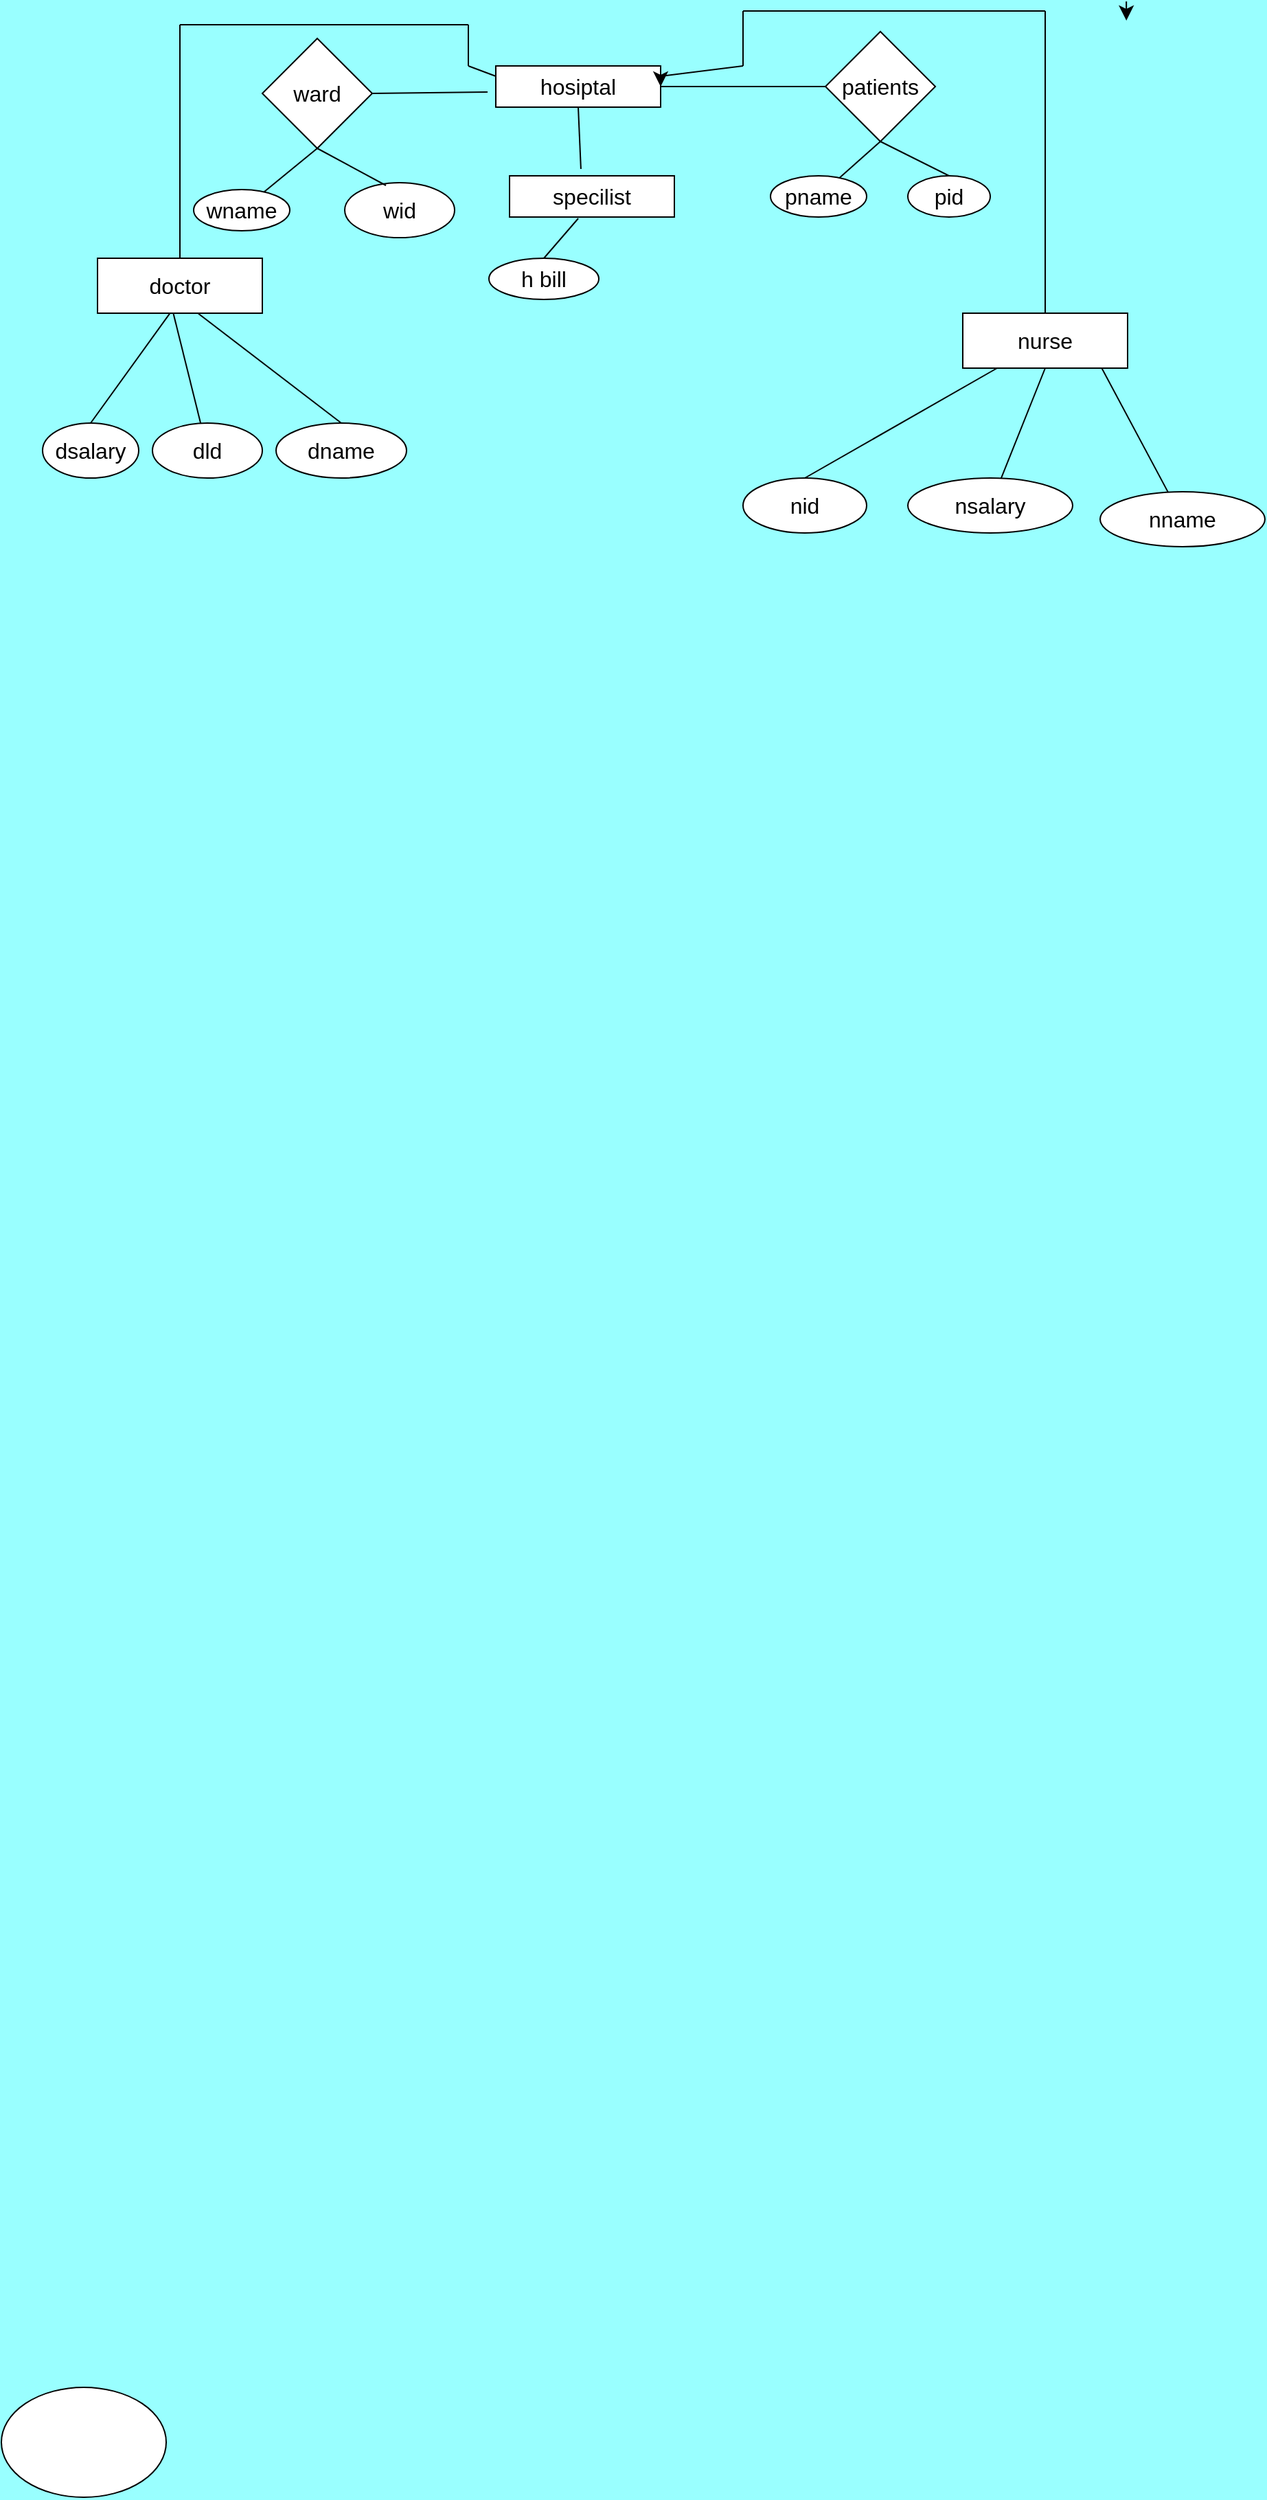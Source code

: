 <mxfile version="22.1.17" type="device">
  <diagram id="R2lEEEUBdFMjLlhIrx00" name="Page-1">
    <mxGraphModel dx="1467" dy="2033" grid="1" gridSize="10" guides="1" tooltips="1" connect="1" arrows="1" fold="1" page="1" pageScale="1" pageWidth="850" pageHeight="1100" background="#99FFFF" math="0" shadow="0" extFonts="Permanent Marker^https://fonts.googleapis.com/css?family=Permanent+Marker">
      <root>
        <mxCell id="0" />
        <mxCell id="1" parent="0" />
        <mxCell id="_ozwlIcFfGgeED4cfXQX-1" value="hosiptal" style="rounded=0;whiteSpace=wrap;html=1;fontSize=16;labelBackgroundColor=none;" vertex="1" parent="1">
          <mxGeometry x="390" y="-500" width="120" height="30" as="geometry" />
        </mxCell>
        <mxCell id="_ozwlIcFfGgeED4cfXQX-2" value="patients" style="rhombus;whiteSpace=wrap;html=1;fontSize=16;labelBackgroundColor=none;rounded=0;" vertex="1" parent="1">
          <mxGeometry x="630" y="-525" width="80" height="80" as="geometry" />
        </mxCell>
        <mxCell id="_ozwlIcFfGgeED4cfXQX-3" value="ward" style="rhombus;whiteSpace=wrap;html=1;fontSize=16;labelBackgroundColor=none;rounded=0;" vertex="1" parent="1">
          <mxGeometry x="220" y="-520" width="80" height="80" as="geometry" />
        </mxCell>
        <mxCell id="_ozwlIcFfGgeED4cfXQX-5" value="dld" style="ellipse;whiteSpace=wrap;html=1;fontSize=16;labelBackgroundColor=none;rounded=0;" vertex="1" parent="1">
          <mxGeometry x="140" y="-240" width="80" height="40" as="geometry" />
        </mxCell>
        <mxCell id="_ozwlIcFfGgeED4cfXQX-6" value="pid" style="ellipse;whiteSpace=wrap;html=1;fontSize=16;labelBackgroundColor=none;rounded=0;" vertex="1" parent="1">
          <mxGeometry x="690" y="-420" width="60" height="30" as="geometry" />
        </mxCell>
        <mxCell id="_ozwlIcFfGgeED4cfXQX-7" value="pname" style="ellipse;whiteSpace=wrap;html=1;fontSize=16;labelBackgroundColor=none;rounded=0;" vertex="1" parent="1">
          <mxGeometry x="590" y="-420" width="70" height="30" as="geometry" />
        </mxCell>
        <mxCell id="_ozwlIcFfGgeED4cfXQX-8" value="wname" style="ellipse;whiteSpace=wrap;html=1;fontSize=16;labelBackgroundColor=none;rounded=0;" vertex="1" parent="1">
          <mxGeometry x="170" y="-410" width="70" height="30" as="geometry" />
        </mxCell>
        <mxCell id="_ozwlIcFfGgeED4cfXQX-9" value="wid" style="ellipse;whiteSpace=wrap;html=1;fontSize=16;labelBackgroundColor=none;rounded=0;" vertex="1" parent="1">
          <mxGeometry x="280" y="-415" width="80" height="40" as="geometry" />
        </mxCell>
        <mxCell id="_ozwlIcFfGgeED4cfXQX-15" style="edgeStyle=none;curved=1;rounded=0;orthogonalLoop=1;jettySize=auto;html=1;exitX=0.5;exitY=0;exitDx=0;exitDy=0;fontSize=12;startSize=8;endSize=8;labelBackgroundColor=none;fontColor=default;" edge="1" parent="1">
          <mxGeometry relative="1" as="geometry">
            <mxPoint x="360" y="-250" as="sourcePoint" />
            <mxPoint x="360" y="-250" as="targetPoint" />
          </mxGeometry>
        </mxCell>
        <mxCell id="_ozwlIcFfGgeED4cfXQX-16" style="edgeStyle=none;curved=1;rounded=0;orthogonalLoop=1;jettySize=auto;html=1;exitX=0;exitY=0.5;exitDx=0;exitDy=0;fontSize=12;startSize=8;endSize=8;labelBackgroundColor=none;fontColor=default;" edge="1" parent="1">
          <mxGeometry relative="1" as="geometry">
            <mxPoint x="300" y="-210" as="sourcePoint" />
            <mxPoint x="300" y="-210" as="targetPoint" />
          </mxGeometry>
        </mxCell>
        <mxCell id="_ozwlIcFfGgeED4cfXQX-17" value="nid" style="ellipse;whiteSpace=wrap;html=1;fontSize=16;labelBackgroundColor=none;rounded=0;" vertex="1" parent="1">
          <mxGeometry x="570" y="-200" width="90" height="40" as="geometry" />
        </mxCell>
        <mxCell id="_ozwlIcFfGgeED4cfXQX-18" value="dname" style="ellipse;whiteSpace=wrap;html=1;fontSize=16;labelBackgroundColor=none;rounded=0;" vertex="1" parent="1">
          <mxGeometry x="230" y="-240" width="95" height="40" as="geometry" />
        </mxCell>
        <mxCell id="_ozwlIcFfGgeED4cfXQX-23" value="specilist" style="rounded=0;whiteSpace=wrap;html=1;fontSize=16;labelBackgroundColor=none;" vertex="1" parent="1">
          <mxGeometry x="400" y="-420" width="120" height="30" as="geometry" />
        </mxCell>
        <mxCell id="_ozwlIcFfGgeED4cfXQX-24" value="dsalary" style="ellipse;whiteSpace=wrap;html=1;fontSize=16;labelBackgroundColor=none;rounded=0;" vertex="1" parent="1">
          <mxGeometry x="60" y="-240" width="70" height="40" as="geometry" />
        </mxCell>
        <mxCell id="_ozwlIcFfGgeED4cfXQX-26" value="" style="ellipse;whiteSpace=wrap;html=1;fontSize=16;labelBackgroundColor=none;rounded=0;" vertex="1" parent="1">
          <mxGeometry x="30" y="1190" width="120" height="80" as="geometry" />
        </mxCell>
        <mxCell id="_ozwlIcFfGgeED4cfXQX-28" value="h bill" style="ellipse;whiteSpace=wrap;html=1;fontSize=16;labelBackgroundColor=none;rounded=0;" vertex="1" parent="1">
          <mxGeometry x="385" y="-360" width="80" height="30" as="geometry" />
        </mxCell>
        <mxCell id="_ozwlIcFfGgeED4cfXQX-31" value="" style="endArrow=none;html=1;rounded=0;fontSize=12;startSize=8;endSize=8;curved=1;exitX=0.5;exitY=1;exitDx=0;exitDy=0;labelBackgroundColor=none;fontColor=default;" edge="1" parent="1" source="_ozwlIcFfGgeED4cfXQX-3" target="_ozwlIcFfGgeED4cfXQX-8">
          <mxGeometry width="50" height="50" relative="1" as="geometry">
            <mxPoint x="730" y="-270" as="sourcePoint" />
            <mxPoint x="780" y="-320" as="targetPoint" />
          </mxGeometry>
        </mxCell>
        <mxCell id="_ozwlIcFfGgeED4cfXQX-32" value="" style="endArrow=none;html=1;rounded=0;fontSize=12;startSize=8;endSize=8;curved=1;exitX=0.5;exitY=0;exitDx=0;exitDy=0;entryX=0.5;entryY=1;entryDx=0;entryDy=0;labelBackgroundColor=none;fontColor=default;" edge="1" parent="1" source="_ozwlIcFfGgeED4cfXQX-6" target="_ozwlIcFfGgeED4cfXQX-2">
          <mxGeometry width="50" height="50" relative="1" as="geometry">
            <mxPoint x="730" y="-270" as="sourcePoint" />
            <mxPoint x="670" y="-440" as="targetPoint" />
          </mxGeometry>
        </mxCell>
        <mxCell id="_ozwlIcFfGgeED4cfXQX-33" value="" style="endArrow=none;html=1;rounded=0;fontSize=12;startSize=8;endSize=8;curved=1;labelBackgroundColor=none;fontColor=default;" edge="1" parent="1" source="_ozwlIcFfGgeED4cfXQX-7">
          <mxGeometry width="50" height="50" relative="1" as="geometry">
            <mxPoint x="730" y="-270" as="sourcePoint" />
            <mxPoint x="670" y="-445" as="targetPoint" />
          </mxGeometry>
        </mxCell>
        <mxCell id="_ozwlIcFfGgeED4cfXQX-34" value="" style="endArrow=none;html=1;rounded=0;fontSize=12;startSize=8;endSize=8;curved=1;entryX=-0.05;entryY=0.633;entryDx=0;entryDy=0;entryPerimeter=0;exitX=1;exitY=0.5;exitDx=0;exitDy=0;labelBackgroundColor=none;fontColor=default;" edge="1" parent="1" source="_ozwlIcFfGgeED4cfXQX-3" target="_ozwlIcFfGgeED4cfXQX-1">
          <mxGeometry width="50" height="50" relative="1" as="geometry">
            <mxPoint x="730" y="-270" as="sourcePoint" />
            <mxPoint x="780" y="-320" as="targetPoint" />
          </mxGeometry>
        </mxCell>
        <mxCell id="_ozwlIcFfGgeED4cfXQX-35" value="" style="endArrow=none;html=1;rounded=0;fontSize=12;startSize=8;endSize=8;curved=1;exitX=1;exitY=0.5;exitDx=0;exitDy=0;entryX=0;entryY=0.5;entryDx=0;entryDy=0;labelBackgroundColor=none;fontColor=default;" edge="1" parent="1" source="_ozwlIcFfGgeED4cfXQX-1" target="_ozwlIcFfGgeED4cfXQX-2">
          <mxGeometry width="50" height="50" relative="1" as="geometry">
            <mxPoint x="730" y="-270" as="sourcePoint" />
            <mxPoint x="780" y="-320" as="targetPoint" />
          </mxGeometry>
        </mxCell>
        <mxCell id="_ozwlIcFfGgeED4cfXQX-36" value="" style="endArrow=none;html=1;rounded=0;fontSize=12;startSize=8;endSize=8;curved=1;entryX=0.5;entryY=1;entryDx=0;entryDy=0;exitX=0.433;exitY=-0.167;exitDx=0;exitDy=0;exitPerimeter=0;labelBackgroundColor=none;fontColor=default;" edge="1" parent="1" source="_ozwlIcFfGgeED4cfXQX-23" target="_ozwlIcFfGgeED4cfXQX-1">
          <mxGeometry width="50" height="50" relative="1" as="geometry">
            <mxPoint x="730" y="-270" as="sourcePoint" />
            <mxPoint x="450" y="-450" as="targetPoint" />
          </mxGeometry>
        </mxCell>
        <mxCell id="_ozwlIcFfGgeED4cfXQX-42" style="edgeStyle=none;curved=1;rounded=0;orthogonalLoop=1;jettySize=auto;html=1;exitX=1;exitY=0.25;exitDx=0;exitDy=0;entryX=1;entryY=0.5;entryDx=0;entryDy=0;fontSize=12;startSize=8;endSize=8;labelBackgroundColor=none;fontColor=default;" edge="1" parent="1" source="_ozwlIcFfGgeED4cfXQX-1" target="_ozwlIcFfGgeED4cfXQX-1">
          <mxGeometry relative="1" as="geometry" />
        </mxCell>
        <mxCell id="_ozwlIcFfGgeED4cfXQX-44" style="edgeStyle=none;curved=1;rounded=0;orthogonalLoop=1;jettySize=auto;html=1;exitX=0.5;exitY=0;exitDx=0;exitDy=0;entryX=0.5;entryY=0;entryDx=0;entryDy=0;fontSize=12;startSize=8;endSize=8;labelBackgroundColor=none;fontColor=default;" edge="1" parent="1" source="_ozwlIcFfGgeED4cfXQX-7" target="_ozwlIcFfGgeED4cfXQX-7">
          <mxGeometry relative="1" as="geometry" />
        </mxCell>
        <mxCell id="_ozwlIcFfGgeED4cfXQX-45" value="" style="endArrow=none;html=1;rounded=0;fontSize=12;startSize=8;endSize=8;curved=1;exitX=0.445;exitY=1.096;exitDx=0;exitDy=0;exitPerimeter=0;labelBackgroundColor=none;fontColor=default;" edge="1" parent="1" target="_ozwlIcFfGgeED4cfXQX-5">
          <mxGeometry width="50" height="50" relative="1" as="geometry">
            <mxPoint x="153.4" y="-327.12" as="sourcePoint" />
            <mxPoint x="780" y="-320" as="targetPoint" />
          </mxGeometry>
        </mxCell>
        <mxCell id="_ozwlIcFfGgeED4cfXQX-46" value="" style="endArrow=none;html=1;rounded=0;fontSize=12;startSize=8;endSize=8;curved=1;exitX=0.5;exitY=0;exitDx=0;exitDy=0;entryX=0.5;entryY=1;entryDx=0;entryDy=0;labelBackgroundColor=none;fontColor=default;" edge="1" parent="1" source="_ozwlIcFfGgeED4cfXQX-24">
          <mxGeometry width="50" height="50" relative="1" as="geometry">
            <mxPoint x="730" y="-270" as="sourcePoint" />
            <mxPoint x="160" y="-330" as="targetPoint" />
          </mxGeometry>
        </mxCell>
        <mxCell id="_ozwlIcFfGgeED4cfXQX-47" value="" style="endArrow=none;html=1;rounded=0;fontSize=12;startSize=8;endSize=8;curved=1;exitX=0.5;exitY=0;exitDx=0;exitDy=0;entryX=0.5;entryY=1;entryDx=0;entryDy=0;labelBackgroundColor=none;fontColor=default;" edge="1" parent="1" source="_ozwlIcFfGgeED4cfXQX-18">
          <mxGeometry width="50" height="50" relative="1" as="geometry">
            <mxPoint x="730" y="-270" as="sourcePoint" />
            <mxPoint x="160" y="-330" as="targetPoint" />
          </mxGeometry>
        </mxCell>
        <mxCell id="_ozwlIcFfGgeED4cfXQX-49" value="" style="endArrow=none;html=1;rounded=0;fontSize=12;startSize=8;endSize=8;curved=1;entryX=0.417;entryY=1.033;entryDx=0;entryDy=0;entryPerimeter=0;exitX=0.5;exitY=0;exitDx=0;exitDy=0;labelBackgroundColor=none;fontColor=default;" edge="1" parent="1" source="_ozwlIcFfGgeED4cfXQX-28" target="_ozwlIcFfGgeED4cfXQX-23">
          <mxGeometry width="50" height="50" relative="1" as="geometry">
            <mxPoint x="730" y="-270" as="sourcePoint" />
            <mxPoint x="320" y="-460" as="targetPoint" />
          </mxGeometry>
        </mxCell>
        <mxCell id="_ozwlIcFfGgeED4cfXQX-50" value="" style="endArrow=none;html=1;rounded=0;fontSize=12;startSize=8;endSize=8;curved=1;exitX=0.5;exitY=1;exitDx=0;exitDy=0;entryX=0.375;entryY=0.05;entryDx=0;entryDy=0;entryPerimeter=0;labelBackgroundColor=none;fontColor=default;" edge="1" parent="1" source="_ozwlIcFfGgeED4cfXQX-3" target="_ozwlIcFfGgeED4cfXQX-9">
          <mxGeometry width="50" height="50" relative="1" as="geometry">
            <mxPoint x="730" y="-270" as="sourcePoint" />
            <mxPoint x="780" y="-320" as="targetPoint" />
          </mxGeometry>
        </mxCell>
        <mxCell id="_ozwlIcFfGgeED4cfXQX-54" value="" style="endArrow=none;html=1;rounded=0;fontSize=12;startSize=8;endSize=8;curved=1;labelBackgroundColor=none;fontColor=default;" edge="1" parent="1">
          <mxGeometry width="50" height="50" relative="1" as="geometry">
            <mxPoint x="370" y="-530" as="sourcePoint" />
            <mxPoint x="160" y="-530" as="targetPoint" />
          </mxGeometry>
        </mxCell>
        <mxCell id="_ozwlIcFfGgeED4cfXQX-55" value="" style="endArrow=none;html=1;rounded=0;fontSize=12;startSize=8;endSize=8;curved=1;exitX=0.5;exitY=0;exitDx=0;exitDy=0;labelBackgroundColor=none;fontColor=default;" edge="1" parent="1">
          <mxGeometry width="50" height="50" relative="1" as="geometry">
            <mxPoint x="160" y="-360" as="sourcePoint" />
            <mxPoint x="160" y="-530" as="targetPoint" />
          </mxGeometry>
        </mxCell>
        <mxCell id="_ozwlIcFfGgeED4cfXQX-56" value="" style="endArrow=none;html=1;rounded=0;fontSize=12;startSize=8;endSize=8;curved=1;exitX=0.5;exitY=0;exitDx=0;exitDy=0;labelBackgroundColor=none;fontColor=default;" edge="1" parent="1" source="_ozwlIcFfGgeED4cfXQX-17" target="_ozwlIcFfGgeED4cfXQX-63">
          <mxGeometry width="50" height="50" relative="1" as="geometry">
            <mxPoint x="730" y="-270" as="sourcePoint" />
            <mxPoint x="660" y="-260" as="targetPoint" />
          </mxGeometry>
        </mxCell>
        <mxCell id="_ozwlIcFfGgeED4cfXQX-57" value="" style="endArrow=none;html=1;rounded=0;fontSize=12;startSize=8;endSize=8;curved=1;exitX=0.67;exitY=0.028;exitDx=0;exitDy=0;exitPerimeter=0;labelBackgroundColor=none;fontColor=default;" edge="1" parent="1" source="_ozwlIcFfGgeED4cfXQX-63" target="_ozwlIcFfGgeED4cfXQX-66">
          <mxGeometry width="50" height="50" relative="1" as="geometry">
            <mxPoint x="780" y="-330" as="sourcePoint" />
            <mxPoint x="790" y="-530" as="targetPoint" />
          </mxGeometry>
        </mxCell>
        <mxCell id="_ozwlIcFfGgeED4cfXQX-58" value="" style="endArrow=none;html=1;rounded=0;fontSize=12;startSize=8;endSize=8;curved=1;labelBackgroundColor=none;fontColor=default;" edge="1" parent="1">
          <mxGeometry width="50" height="50" relative="1" as="geometry">
            <mxPoint x="790" y="-540" as="sourcePoint" />
            <mxPoint x="570" y="-540" as="targetPoint" />
          </mxGeometry>
        </mxCell>
        <mxCell id="_ozwlIcFfGgeED4cfXQX-59" value="" style="endArrow=none;html=1;rounded=0;fontSize=12;startSize=8;endSize=8;curved=1;labelBackgroundColor=none;fontColor=default;" edge="1" parent="1">
          <mxGeometry width="50" height="50" relative="1" as="geometry">
            <mxPoint x="570" y="-500" as="sourcePoint" />
            <mxPoint x="570" y="-540" as="targetPoint" />
          </mxGeometry>
        </mxCell>
        <mxCell id="_ozwlIcFfGgeED4cfXQX-60" value="" style="endArrow=none;html=1;rounded=0;fontSize=12;startSize=8;endSize=8;curved=1;entryX=1;entryY=0.25;entryDx=0;entryDy=0;labelBackgroundColor=none;fontColor=default;" edge="1" parent="1" target="_ozwlIcFfGgeED4cfXQX-1">
          <mxGeometry width="50" height="50" relative="1" as="geometry">
            <mxPoint x="570" y="-500" as="sourcePoint" />
            <mxPoint x="520" y="-500" as="targetPoint" />
          </mxGeometry>
        </mxCell>
        <mxCell id="_ozwlIcFfGgeED4cfXQX-61" value="" style="endArrow=none;html=1;rounded=0;fontSize=12;startSize=8;endSize=8;curved=1;entryX=0;entryY=0.25;entryDx=0;entryDy=0;labelBackgroundColor=none;fontColor=default;" edge="1" parent="1" target="_ozwlIcFfGgeED4cfXQX-1">
          <mxGeometry width="50" height="50" relative="1" as="geometry">
            <mxPoint x="370" y="-500" as="sourcePoint" />
            <mxPoint x="780" y="-320" as="targetPoint" />
          </mxGeometry>
        </mxCell>
        <mxCell id="_ozwlIcFfGgeED4cfXQX-62" value="" style="endArrow=none;html=1;rounded=0;fontSize=12;startSize=8;endSize=8;curved=1;labelBackgroundColor=none;fontColor=default;" edge="1" parent="1">
          <mxGeometry width="50" height="50" relative="1" as="geometry">
            <mxPoint x="370" y="-530" as="sourcePoint" />
            <mxPoint x="370" y="-500" as="targetPoint" />
          </mxGeometry>
        </mxCell>
        <mxCell id="_ozwlIcFfGgeED4cfXQX-63" value="nurse" style="rounded=0;whiteSpace=wrap;html=1;fontSize=16;labelBackgroundColor=none;" vertex="1" parent="1">
          <mxGeometry x="730" y="-320" width="120" height="40" as="geometry" />
        </mxCell>
        <mxCell id="_ozwlIcFfGgeED4cfXQX-65" style="edgeStyle=none;curved=1;rounded=0;orthogonalLoop=1;jettySize=auto;html=1;fontSize=12;startSize=8;endSize=8;labelBackgroundColor=none;fontColor=default;" edge="1" parent="1">
          <mxGeometry relative="1" as="geometry">
            <mxPoint x="849.087" y="-546.951" as="sourcePoint" />
            <mxPoint x="849.087" y="-533.049" as="targetPoint" />
          </mxGeometry>
        </mxCell>
        <mxCell id="_ozwlIcFfGgeED4cfXQX-66" value="nname" style="ellipse;whiteSpace=wrap;html=1;fontSize=16;labelBackgroundColor=none;rounded=0;" vertex="1" parent="1">
          <mxGeometry x="830" y="-190" width="120" height="40" as="geometry" />
        </mxCell>
        <mxCell id="_ozwlIcFfGgeED4cfXQX-67" value="nsalary" style="ellipse;whiteSpace=wrap;html=1;fontSize=16;labelBackgroundColor=none;rounded=0;" vertex="1" parent="1">
          <mxGeometry x="690" y="-200" width="120" height="40" as="geometry" />
        </mxCell>
        <mxCell id="_ozwlIcFfGgeED4cfXQX-68" value="" style="endArrow=none;html=1;rounded=0;fontSize=12;startSize=8;endSize=8;curved=1;exitX=0.5;exitY=0;exitDx=0;exitDy=0;labelBackgroundColor=none;fontColor=default;" edge="1" parent="1" source="_ozwlIcFfGgeED4cfXQX-63">
          <mxGeometry width="50" height="50" relative="1" as="geometry">
            <mxPoint x="730" y="-270" as="sourcePoint" />
            <mxPoint x="790" y="-540" as="targetPoint" />
          </mxGeometry>
        </mxCell>
        <mxCell id="_ozwlIcFfGgeED4cfXQX-69" value="" style="endArrow=none;html=1;rounded=0;fontSize=12;startSize=8;endSize=8;curved=1;entryX=0.5;entryY=1;entryDx=0;entryDy=0;labelBackgroundColor=none;fontColor=default;" edge="1" parent="1" source="_ozwlIcFfGgeED4cfXQX-67" target="_ozwlIcFfGgeED4cfXQX-63">
          <mxGeometry width="50" height="50" relative="1" as="geometry">
            <mxPoint x="730" y="-270" as="sourcePoint" />
            <mxPoint x="780" y="-320" as="targetPoint" />
          </mxGeometry>
        </mxCell>
        <mxCell id="_ozwlIcFfGgeED4cfXQX-71" value="doctor" style="rounded=0;whiteSpace=wrap;html=1;fontSize=16;labelBackgroundColor=none;" vertex="1" parent="1">
          <mxGeometry x="100" y="-360" width="120" height="40" as="geometry" />
        </mxCell>
      </root>
    </mxGraphModel>
  </diagram>
</mxfile>
